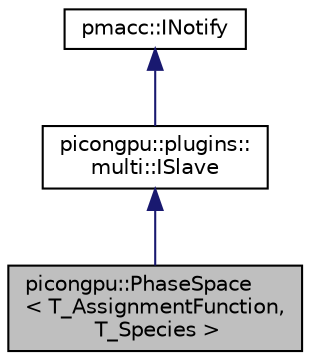 digraph "picongpu::PhaseSpace&lt; T_AssignmentFunction, T_Species &gt;"
{
 // LATEX_PDF_SIZE
  edge [fontname="Helvetica",fontsize="10",labelfontname="Helvetica",labelfontsize="10"];
  node [fontname="Helvetica",fontsize="10",shape=record];
  Node1 [label="picongpu::PhaseSpace\l\< T_AssignmentFunction,\l T_Species \>",height=0.2,width=0.4,color="black", fillcolor="grey75", style="filled", fontcolor="black",tooltip=" "];
  Node2 -> Node1 [dir="back",color="midnightblue",fontsize="10",style="solid",fontname="Helvetica"];
  Node2 [label="picongpu::plugins::\lmulti::ISlave",height=0.2,width=0.4,color="black", fillcolor="white", style="filled",URL="$structpicongpu_1_1plugins_1_1multi_1_1_i_slave.html",tooltip="Interface for a slave plugin."];
  Node3 -> Node2 [dir="back",color="midnightblue",fontsize="10",style="solid",fontname="Helvetica"];
  Node3 [label="pmacc::INotify",height=0.2,width=0.4,color="black", fillcolor="white", style="filled",URL="$classpmacc_1_1_i_notify.html",tooltip=" "];
}
